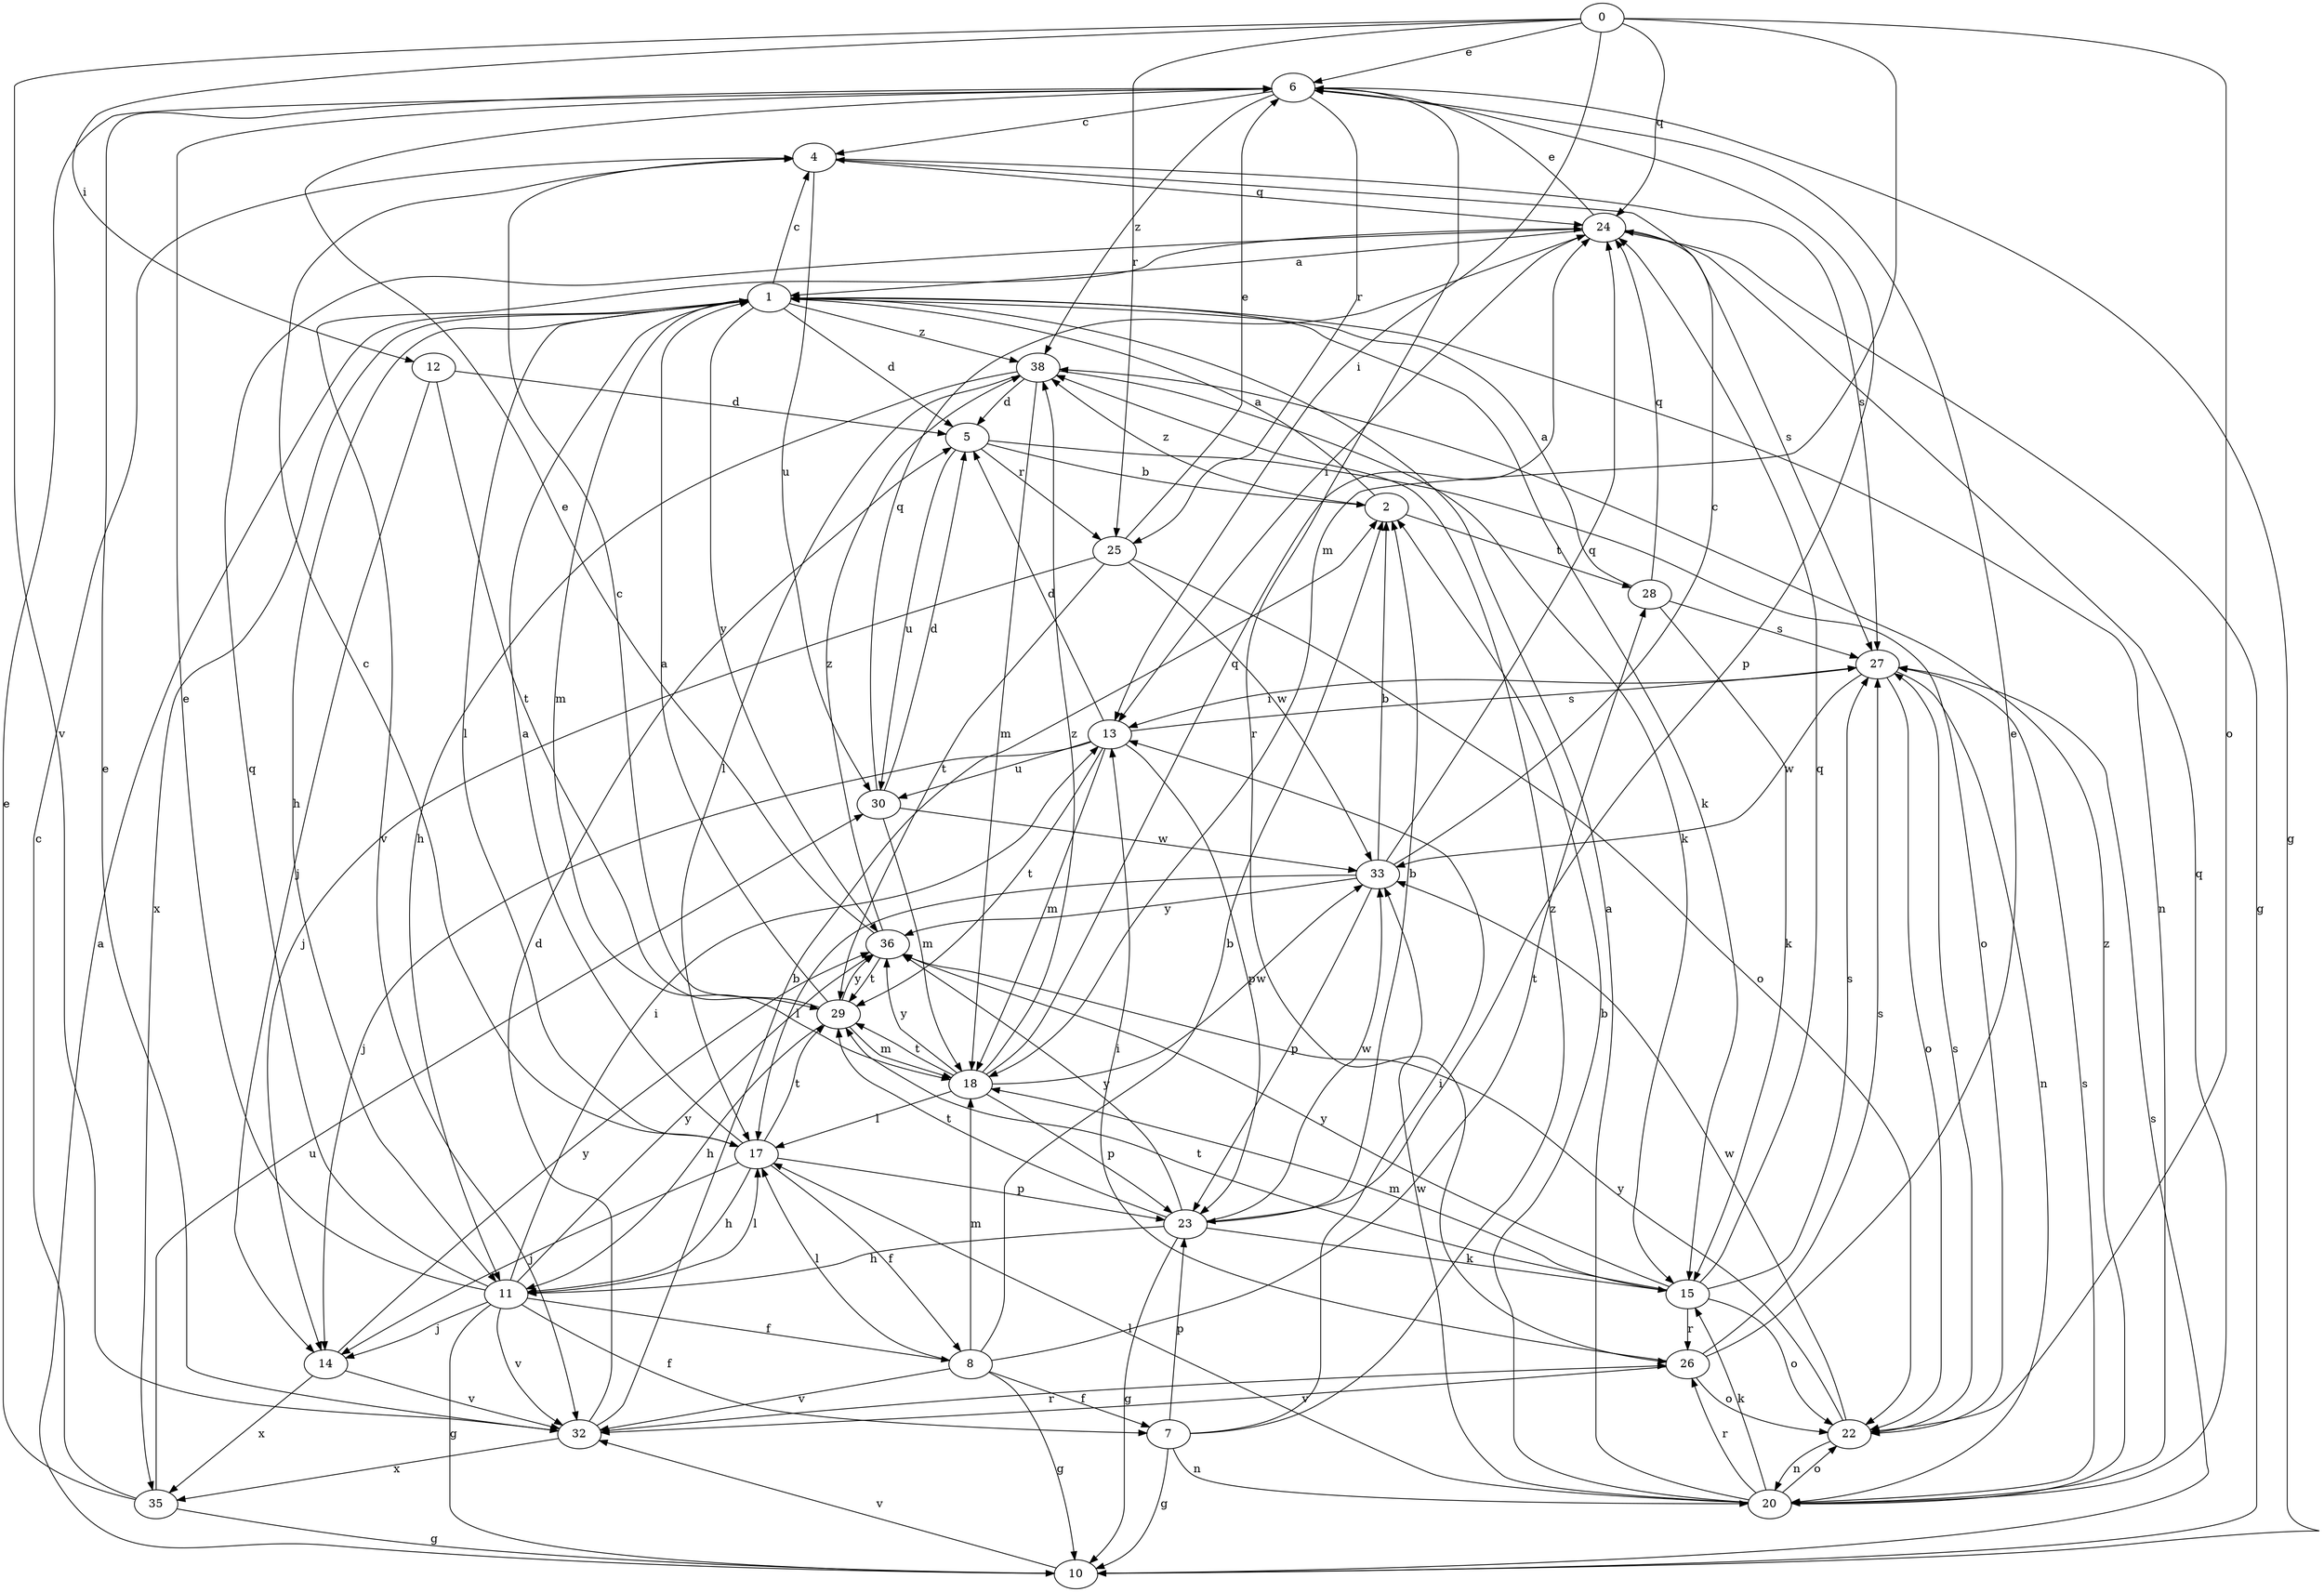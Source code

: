 strict digraph  {
0;
1;
2;
4;
5;
6;
7;
8;
10;
11;
12;
13;
14;
15;
17;
18;
20;
22;
23;
24;
25;
26;
27;
28;
29;
30;
32;
33;
35;
36;
38;
0 -> 6  [label=e];
0 -> 12  [label=i];
0 -> 13  [label=i];
0 -> 18  [label=m];
0 -> 22  [label=o];
0 -> 24  [label=q];
0 -> 25  [label=r];
0 -> 32  [label=v];
1 -> 4  [label=c];
1 -> 5  [label=d];
1 -> 11  [label=h];
1 -> 15  [label=k];
1 -> 17  [label=l];
1 -> 18  [label=m];
1 -> 20  [label=n];
1 -> 35  [label=x];
1 -> 36  [label=y];
1 -> 38  [label=z];
2 -> 1  [label=a];
2 -> 28  [label=t];
2 -> 38  [label=z];
4 -> 24  [label=q];
4 -> 27  [label=s];
4 -> 30  [label=u];
5 -> 2  [label=b];
5 -> 22  [label=o];
5 -> 25  [label=r];
5 -> 30  [label=u];
6 -> 4  [label=c];
6 -> 10  [label=g];
6 -> 23  [label=p];
6 -> 25  [label=r];
6 -> 26  [label=r];
6 -> 38  [label=z];
7 -> 10  [label=g];
7 -> 13  [label=i];
7 -> 20  [label=n];
7 -> 23  [label=p];
7 -> 38  [label=z];
8 -> 2  [label=b];
8 -> 7  [label=f];
8 -> 10  [label=g];
8 -> 17  [label=l];
8 -> 18  [label=m];
8 -> 28  [label=t];
8 -> 32  [label=v];
10 -> 1  [label=a];
10 -> 27  [label=s];
10 -> 32  [label=v];
11 -> 6  [label=e];
11 -> 7  [label=f];
11 -> 8  [label=f];
11 -> 10  [label=g];
11 -> 13  [label=i];
11 -> 14  [label=j];
11 -> 17  [label=l];
11 -> 24  [label=q];
11 -> 32  [label=v];
11 -> 36  [label=y];
12 -> 5  [label=d];
12 -> 14  [label=j];
12 -> 29  [label=t];
13 -> 5  [label=d];
13 -> 14  [label=j];
13 -> 18  [label=m];
13 -> 23  [label=p];
13 -> 27  [label=s];
13 -> 29  [label=t];
13 -> 30  [label=u];
14 -> 32  [label=v];
14 -> 35  [label=x];
14 -> 36  [label=y];
15 -> 18  [label=m];
15 -> 22  [label=o];
15 -> 24  [label=q];
15 -> 26  [label=r];
15 -> 27  [label=s];
15 -> 29  [label=t];
15 -> 36  [label=y];
17 -> 1  [label=a];
17 -> 4  [label=c];
17 -> 8  [label=f];
17 -> 11  [label=h];
17 -> 14  [label=j];
17 -> 23  [label=p];
17 -> 29  [label=t];
18 -> 17  [label=l];
18 -> 23  [label=p];
18 -> 24  [label=q];
18 -> 29  [label=t];
18 -> 33  [label=w];
18 -> 36  [label=y];
18 -> 38  [label=z];
20 -> 1  [label=a];
20 -> 2  [label=b];
20 -> 15  [label=k];
20 -> 17  [label=l];
20 -> 22  [label=o];
20 -> 24  [label=q];
20 -> 26  [label=r];
20 -> 27  [label=s];
20 -> 33  [label=w];
20 -> 38  [label=z];
22 -> 20  [label=n];
22 -> 27  [label=s];
22 -> 33  [label=w];
22 -> 36  [label=y];
23 -> 2  [label=b];
23 -> 10  [label=g];
23 -> 11  [label=h];
23 -> 15  [label=k];
23 -> 29  [label=t];
23 -> 33  [label=w];
23 -> 36  [label=y];
24 -> 1  [label=a];
24 -> 6  [label=e];
24 -> 10  [label=g];
24 -> 13  [label=i];
24 -> 27  [label=s];
24 -> 32  [label=v];
25 -> 6  [label=e];
25 -> 14  [label=j];
25 -> 22  [label=o];
25 -> 29  [label=t];
25 -> 33  [label=w];
26 -> 6  [label=e];
26 -> 13  [label=i];
26 -> 22  [label=o];
26 -> 27  [label=s];
26 -> 32  [label=v];
27 -> 13  [label=i];
27 -> 20  [label=n];
27 -> 22  [label=o];
27 -> 33  [label=w];
28 -> 1  [label=a];
28 -> 15  [label=k];
28 -> 24  [label=q];
28 -> 27  [label=s];
29 -> 1  [label=a];
29 -> 4  [label=c];
29 -> 11  [label=h];
29 -> 18  [label=m];
29 -> 36  [label=y];
30 -> 5  [label=d];
30 -> 18  [label=m];
30 -> 24  [label=q];
30 -> 33  [label=w];
32 -> 2  [label=b];
32 -> 5  [label=d];
32 -> 6  [label=e];
32 -> 26  [label=r];
32 -> 35  [label=x];
33 -> 2  [label=b];
33 -> 4  [label=c];
33 -> 17  [label=l];
33 -> 23  [label=p];
33 -> 24  [label=q];
33 -> 36  [label=y];
35 -> 4  [label=c];
35 -> 6  [label=e];
35 -> 10  [label=g];
35 -> 30  [label=u];
36 -> 6  [label=e];
36 -> 29  [label=t];
36 -> 38  [label=z];
38 -> 5  [label=d];
38 -> 11  [label=h];
38 -> 15  [label=k];
38 -> 17  [label=l];
38 -> 18  [label=m];
}
